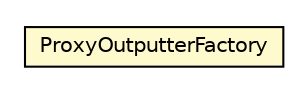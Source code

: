 #!/usr/local/bin/dot
#
# Class diagram 
# Generated by UMLGraph version R5_6-24-gf6e263 (http://www.umlgraph.org/)
#

digraph G {
	edge [fontname="Helvetica",fontsize=10,labelfontname="Helvetica",labelfontsize=10];
	node [fontname="Helvetica",fontsize=10,shape=plaintext];
	nodesep=0.25;
	ranksep=0.5;
	rankdir=LR;
	// com.gwtplatform.mvp.rebind.ProxyOutputterFactory
	c304744 [label=<<table title="com.gwtplatform.mvp.rebind.ProxyOutputterFactory" border="0" cellborder="1" cellspacing="0" cellpadding="2" port="p" bgcolor="lemonChiffon" href="./ProxyOutputterFactory.html">
		<tr><td><table border="0" cellspacing="0" cellpadding="1">
<tr><td align="center" balign="center"> ProxyOutputterFactory </td></tr>
		</table></td></tr>
		</table>>, URL="./ProxyOutputterFactory.html", fontname="Helvetica", fontcolor="black", fontsize=10.0];
}

